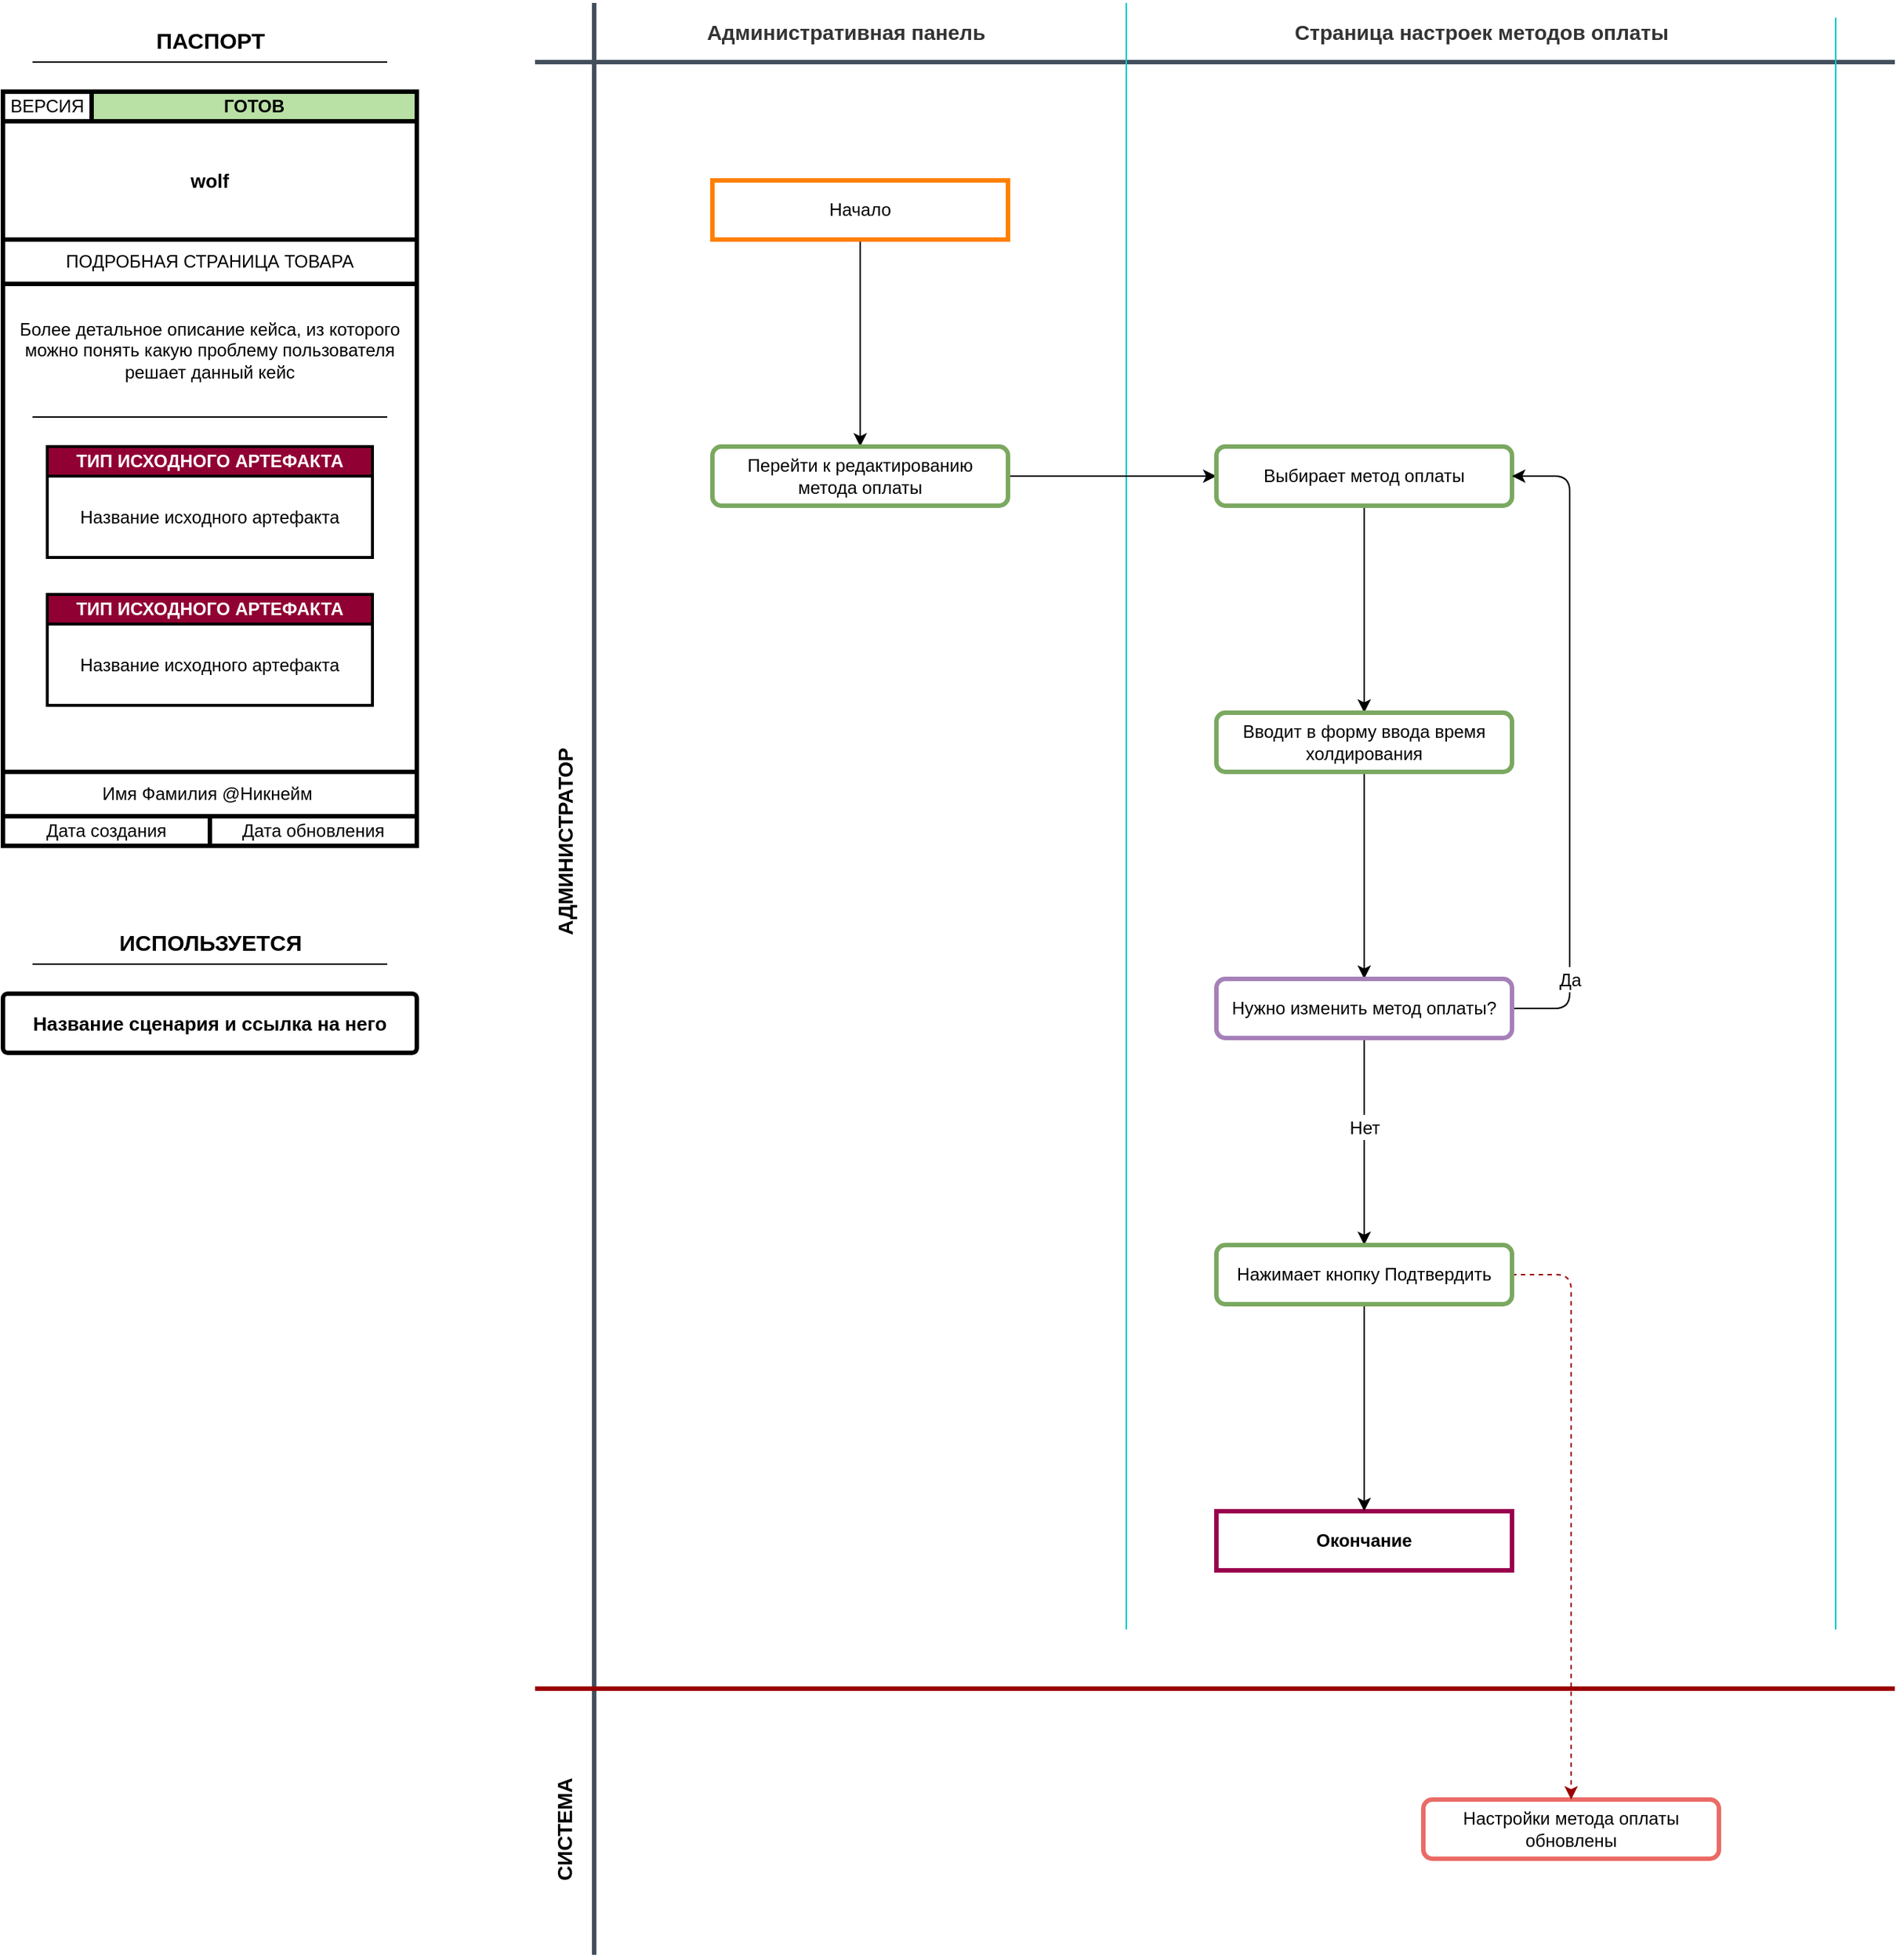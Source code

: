 <mxGraphModel dx="-1379" dy="2034" grid="1" gridSize="10" guides="1" tooltips="1" connect="1" arrows="1" fold="1" page="1" pageScale="1" pageWidth="827" pageHeight="1169" math="0" shadow="0"><root><mxCell id="KTTohui7Mxhl2KfgIVdS-0"/><mxCell id="KTTohui7Mxhl2KfgIVdS-1" parent="KTTohui7Mxhl2KfgIVdS-0"/><object label="&lt;font face=&quot;helvetica&quot;&gt;&lt;span style=&quot;font-size: 13px&quot;&gt;&lt;b&gt;wolf&lt;/b&gt;&lt;/span&gt;&lt;/font&gt;" name_ucd="ok" id="7B9cwwJGxPRJo-1Z6If2-0"><mxCell style="rounded=0;whiteSpace=wrap;html=1;labelBackgroundColor=none;labelBorderColor=none;fontSize=12;fontColor=#000000;strokeColor=#000000;strokeWidth=3;fillColor=default;spacingTop=0;spacingLeft=0;spacingBottom=0;spacing=10;align=center;" parent="KTTohui7Mxhl2KfgIVdS-1" vertex="1"><mxGeometry x="2560" y="-1040" width="280" height="80" as="geometry"/></mxCell></object><mxCell id="7B9cwwJGxPRJo-1Z6If2-1" value="" style="rounded=0;whiteSpace=wrap;html=1;labelBackgroundColor=#E6E6E6;labelBorderColor=none;fontSize=12;fontColor=#B3B3B3;strokeColor=#000000;strokeWidth=3;fillColor=default;" parent="KTTohui7Mxhl2KfgIVdS-1" vertex="1"><mxGeometry x="2560" y="-960" width="280" height="360" as="geometry"/></mxCell><mxCell id="7B9cwwJGxPRJo-1Z6If2-2" value="ПОДРОБНАЯ СТРАНИЦА ТОВАРА" style="rounded=0;whiteSpace=wrap;html=1;labelBackgroundColor=none;labelBorderColor=none;fontSize=12;fontColor=#000000;strokeColor=#000000;strokeWidth=3;fillColor=default;spacing=10;align=center;" parent="KTTohui7Mxhl2KfgIVdS-1" vertex="1"><mxGeometry x="2560" y="-960" width="280" height="30" as="geometry"/></mxCell><UserObject label="Имя Фамилия @Никнейм&amp;nbsp;" id="7B9cwwJGxPRJo-1Z6If2-3"><mxCell style="rounded=0;whiteSpace=wrap;html=1;labelBackgroundColor=none;labelBorderColor=none;fontSize=12;fontColor=#000000;strokeColor=#000000;strokeWidth=3;fillColor=default;" parent="KTTohui7Mxhl2KfgIVdS-1" vertex="1"><mxGeometry x="2560" y="-600" width="280" height="30" as="geometry"/></mxCell></UserObject><mxCell id="7B9cwwJGxPRJo-1Z6If2-4" value="ВЕРСИЯ" style="rounded=0;whiteSpace=wrap;html=1;labelBackgroundColor=none;labelBorderColor=none;fontSize=12;fontColor=#000000;strokeColor=#000000;strokeWidth=3;fillColor=default;spacing=10;align=center;" parent="KTTohui7Mxhl2KfgIVdS-1" vertex="1"><mxGeometry x="2560" y="-1060" width="60" height="20" as="geometry"/></mxCell><mxCell id="7B9cwwJGxPRJo-1Z6If2-5" value="ГОТОВ" style="rounded=0;whiteSpace=wrap;html=1;labelBackgroundColor=#B9E0A5;labelBorderColor=none;fontSize=12;fontColor=#000000;strokeColor=#000000;strokeWidth=3;fillColor=#B9E0A5;spacing=10;align=center;fontStyle=1" parent="KTTohui7Mxhl2KfgIVdS-1" vertex="1"><mxGeometry x="2620" y="-1060" width="220" height="20" as="geometry"/></mxCell><mxCell id="7B9cwwJGxPRJo-1Z6If2-6" value="Более детальное описание кейса, из которого можно понять какую проблему пользователя решает данный кейс" style="text;html=1;strokeColor=none;fillColor=none;align=center;verticalAlign=middle;whiteSpace=wrap;rounded=0;labelBackgroundColor=none;fontColor=#000000;" parent="KTTohui7Mxhl2KfgIVdS-1" vertex="1"><mxGeometry x="2570" y="-920" width="260" height="70" as="geometry"/></mxCell><mxCell id="7B9cwwJGxPRJo-1Z6If2-7" value="" style="endArrow=none;html=1;rounded=0;fontColor=#000000;" parent="KTTohui7Mxhl2KfgIVdS-1" edge="1"><mxGeometry width="50" height="50" relative="1" as="geometry"><mxPoint x="2580.0" y="-840" as="sourcePoint"/><mxPoint x="2820.0" y="-840" as="targetPoint"/></mxGeometry></mxCell><mxCell id="7B9cwwJGxPRJo-1Z6If2-8" value="Дата создания" style="rounded=0;whiteSpace=wrap;html=1;labelBackgroundColor=none;labelBorderColor=none;fontSize=12;fontColor=#000000;strokeColor=#000000;strokeWidth=3;fillColor=default;spacing=10;align=center;" parent="KTTohui7Mxhl2KfgIVdS-1" vertex="1"><mxGeometry x="2560" y="-570" width="140" height="20" as="geometry"/></mxCell><mxCell id="7B9cwwJGxPRJo-1Z6If2-9" value="Дата обновления" style="rounded=0;whiteSpace=wrap;html=1;labelBackgroundColor=none;labelBorderColor=none;fontSize=12;fontColor=#000000;strokeColor=#000000;strokeWidth=3;fillColor=default;spacing=10;align=center;" parent="KTTohui7Mxhl2KfgIVdS-1" vertex="1"><mxGeometry x="2700" y="-570" width="140" height="20" as="geometry"/></mxCell><mxCell id="7B9cwwJGxPRJo-1Z6If2-10" value="" style="group" parent="KTTohui7Mxhl2KfgIVdS-1" vertex="1" connectable="0"><mxGeometry x="2590" y="-820" width="220" height="75" as="geometry"/></mxCell><mxCell id="7B9cwwJGxPRJo-1Z6If2-11" value="&lt;span style=&quot;font-size: 12px;&quot;&gt;Название исходного артефакта&lt;/span&gt;" style="rounded=0;whiteSpace=wrap;html=1;labelBackgroundColor=none;labelBorderColor=none;fontSize=12;fontColor=#000000;strokeColor=#000000;strokeWidth=2;fillColor=default;align=center;fontStyle=0" parent="7B9cwwJGxPRJo-1Z6If2-10" vertex="1"><mxGeometry y="20" width="220" height="55" as="geometry"/></mxCell><mxCell id="7B9cwwJGxPRJo-1Z6If2-12" value="&lt;span style=&quot;font-size: 12px;&quot;&gt;ТИП ИСХОДНОГО АРТЕФАКТА&lt;/span&gt;" style="rounded=0;whiteSpace=wrap;html=1;labelBackgroundColor=none;labelBorderColor=none;fontSize=12;fontColor=#FFFFFF;strokeColor=#000000;strokeWidth=2;fillColor=#910033;align=center;fontStyle=1" parent="7B9cwwJGxPRJo-1Z6If2-10" vertex="1"><mxGeometry width="220" height="20" as="geometry"/></mxCell><UserObject label="&lt;span style=&quot;font-size: 13px;&quot;&gt;&lt;b&gt;Название сценария и ссылка на него&lt;/b&gt;&lt;/span&gt;" id="7B9cwwJGxPRJo-1Z6If2-13"><mxCell style="rounded=1;whiteSpace=wrap;html=1;fontSize=12;strokeColor=#000000;strokeWidth=3;arcSize=8;" parent="KTTohui7Mxhl2KfgIVdS-1" vertex="1"><mxGeometry x="2560" y="-450" width="280" height="40" as="geometry"/></mxCell></UserObject><mxCell id="7B9cwwJGxPRJo-1Z6If2-14" value="ИСПОЛЬЗУЕТСЯ" style="text;html=1;strokeColor=none;fillColor=none;align=center;verticalAlign=middle;whiteSpace=wrap;rounded=0;fontStyle=1;fontSize=15;" parent="KTTohui7Mxhl2KfgIVdS-1" vertex="1"><mxGeometry x="2632.5" y="-500" width="135" height="30" as="geometry"/></mxCell><mxCell id="7B9cwwJGxPRJo-1Z6If2-15" value="" style="endArrow=none;html=1;rounded=0;fontSize=15;" parent="KTTohui7Mxhl2KfgIVdS-1" edge="1"><mxGeometry width="50" height="50" relative="1" as="geometry"><mxPoint x="2580.0" y="-470" as="sourcePoint"/><mxPoint x="2820.0" y="-470" as="targetPoint"/></mxGeometry></mxCell><mxCell id="7B9cwwJGxPRJo-1Z6If2-16" value="ПАСПОРТ" style="text;html=1;strokeColor=none;fillColor=none;align=center;verticalAlign=middle;whiteSpace=wrap;rounded=0;fontStyle=1;fontSize=15;" parent="KTTohui7Mxhl2KfgIVdS-1" vertex="1"><mxGeometry x="2632.5" y="-1110" width="135" height="30" as="geometry"/></mxCell><mxCell id="7B9cwwJGxPRJo-1Z6If2-17" value="" style="endArrow=none;html=1;rounded=0;fontSize=15;" parent="KTTohui7Mxhl2KfgIVdS-1" edge="1"><mxGeometry width="50" height="50" relative="1" as="geometry"><mxPoint x="2580.0" y="-1080" as="sourcePoint"/><mxPoint x="2820.0" y="-1080" as="targetPoint"/></mxGeometry></mxCell><mxCell id="7B9cwwJGxPRJo-1Z6If2-18" value="" style="group" parent="KTTohui7Mxhl2KfgIVdS-1" vertex="1" connectable="0"><mxGeometry x="2590" y="-720" width="220" height="75" as="geometry"/></mxCell><mxCell id="7B9cwwJGxPRJo-1Z6If2-19" value="&lt;span style=&quot;font-size: 12px;&quot;&gt;Название исходного артефакта&lt;/span&gt;" style="rounded=0;whiteSpace=wrap;html=1;labelBackgroundColor=none;labelBorderColor=none;fontSize=12;fontColor=#000000;strokeColor=#000000;strokeWidth=2;fillColor=default;align=center;fontStyle=0" parent="7B9cwwJGxPRJo-1Z6If2-18" vertex="1"><mxGeometry y="20" width="220" height="55" as="geometry"/></mxCell><mxCell id="7B9cwwJGxPRJo-1Z6If2-20" value="&lt;span style=&quot;font-size: 12px;&quot;&gt;ТИП ИСХОДНОГО АРТЕФАКТА&lt;/span&gt;" style="rounded=0;whiteSpace=wrap;html=1;labelBackgroundColor=none;labelBorderColor=none;fontSize=12;fontColor=#FFFFFF;strokeColor=#000000;strokeWidth=2;fillColor=#910033;align=center;fontStyle=1" parent="7B9cwwJGxPRJo-1Z6If2-18" vertex="1"><mxGeometry width="220" height="20" as="geometry"/></mxCell><mxCell id="7B9cwwJGxPRJo-1Z6If2-21" value="" style="endArrow=none;html=1;rounded=0;strokeColor=#444F5E;strokeWidth=3;" parent="KTTohui7Mxhl2KfgIVdS-1" edge="1"><mxGeometry width="50" height="50" relative="1" as="geometry"><mxPoint x="2960" y="200" as="sourcePoint"/><mxPoint x="2960.0" y="-1120" as="targetPoint"/></mxGeometry></mxCell><mxCell id="7B9cwwJGxPRJo-1Z6If2-22" value="" style="endArrow=none;html=1;rounded=0;strokeColor=#444F5E;strokeWidth=3;" parent="KTTohui7Mxhl2KfgIVdS-1" edge="1"><mxGeometry width="50" height="50" relative="1" as="geometry"><mxPoint x="3840" y="-1080" as="sourcePoint"/><mxPoint x="2920.0" y="-1080" as="targetPoint"/></mxGeometry></mxCell><mxCell id="7B9cwwJGxPRJo-1Z6If2-23" value="&lt;span style=&quot;color: rgb(51 , 51 , 51)&quot;&gt;Административная панель&lt;/span&gt;" style="text;html=1;strokeColor=none;fillColor=none;align=center;verticalAlign=middle;whiteSpace=wrap;rounded=0;fontStyle=1;fontSize=14;" parent="KTTohui7Mxhl2KfgIVdS-1" vertex="1"><mxGeometry x="3020" y="-1110" width="221" height="20" as="geometry"/></mxCell><mxCell id="7B9cwwJGxPRJo-1Z6If2-24" value="АДМИНИСТРАТОР" style="text;html=1;strokeColor=none;fillColor=none;align=center;verticalAlign=middle;whiteSpace=wrap;rounded=0;fontStyle=1;fontSize=14;horizontal=0;" parent="KTTohui7Mxhl2KfgIVdS-1" vertex="1"><mxGeometry x="2920" y="-660" width="40" height="215" as="geometry"/></mxCell><mxCell id="7B9cwwJGxPRJo-1Z6If2-25" value="Настройки метода оплаты обновлены" style="rounded=1;whiteSpace=wrap;html=1;fontSize=12;strokeColor=#EA6B66;strokeWidth=3;spacing=4;spacingTop=4;spacingBottom=4;spacingRight=4;spacingLeft=4;" parent="KTTohui7Mxhl2KfgIVdS-1" vertex="1"><mxGeometry x="3521" y="95" width="200" height="40" as="geometry"/></mxCell><mxCell id="7B9cwwJGxPRJo-1Z6If2-26" value="" style="endArrow=none;html=1;rounded=0;strokeColor=#990000;strokeWidth=3;" parent="KTTohui7Mxhl2KfgIVdS-1" edge="1"><mxGeometry width="50" height="50" relative="1" as="geometry"><mxPoint x="3840" y="20" as="sourcePoint"/><mxPoint x="2920.0" y="20" as="targetPoint"/></mxGeometry></mxCell><mxCell id="7B9cwwJGxPRJo-1Z6If2-27" value="СИСТЕМА" style="text;html=1;strokeColor=none;fillColor=none;align=center;verticalAlign=middle;whiteSpace=wrap;rounded=0;fontStyle=1;fontSize=14;horizontal=0;" parent="KTTohui7Mxhl2KfgIVdS-1" vertex="1"><mxGeometry x="2920" y="50" width="40" height="130" as="geometry"/></mxCell><mxCell id="7B9cwwJGxPRJo-1Z6If2-28" value="" style="edgeStyle=orthogonalEdgeStyle;rounded=0;orthogonalLoop=1;jettySize=auto;html=1;fontSize=14;entryX=0.5;entryY=0;entryDx=0;entryDy=0;" parent="KTTohui7Mxhl2KfgIVdS-1" source="7B9cwwJGxPRJo-1Z6If2-29" target="7B9cwwJGxPRJo-1Z6If2-33" edge="1"><mxGeometry relative="1" as="geometry"><mxPoint x="3140" y="-820" as="targetPoint"/></mxGeometry></mxCell><mxCell id="7B9cwwJGxPRJo-1Z6If2-29" value="Начало" style="rounded=0;whiteSpace=wrap;html=1;fontSize=12;strokeColor=#FF8000;strokeWidth=3;" parent="KTTohui7Mxhl2KfgIVdS-1" vertex="1"><mxGeometry x="3040" y="-1000" width="200" height="40" as="geometry"/></mxCell><mxCell id="7B9cwwJGxPRJo-1Z6If2-30" value="Окончание" style="rounded=0;whiteSpace=wrap;html=1;strokeColor=#99004D;strokeWidth=3;glass=0;sketch=0;shadow=0;spacing=4;fontStyle=1" parent="KTTohui7Mxhl2KfgIVdS-1" vertex="1"><mxGeometry x="3381" y="-100" width="200" height="40" as="geometry"/></mxCell><mxCell id="7B9cwwJGxPRJo-1Z6If2-31" value="" style="endArrow=none;html=1;rounded=0;strokeColor=#00CCCC;" parent="KTTohui7Mxhl2KfgIVdS-1" edge="1"><mxGeometry width="50" height="50" relative="1" as="geometry"><mxPoint x="3320" y="-20" as="sourcePoint"/><mxPoint x="3320" y="-1120" as="targetPoint"/></mxGeometry></mxCell><mxCell id="7B9cwwJGxPRJo-1Z6If2-32" style="edgeStyle=orthogonalEdgeStyle;rounded=0;orthogonalLoop=1;jettySize=auto;html=1;exitX=1;exitY=0.5;exitDx=0;exitDy=0;entryX=0;entryY=0.5;entryDx=0;entryDy=0;fontSize=14;" parent="KTTohui7Mxhl2KfgIVdS-1" source="7B9cwwJGxPRJo-1Z6If2-33" target="7B9cwwJGxPRJo-1Z6If2-36" edge="1"><mxGeometry relative="1" as="geometry"/></mxCell><mxCell id="7B9cwwJGxPRJo-1Z6If2-33" value="Перейти к редактированию метода оплаты" style="rounded=1;whiteSpace=wrap;html=1;fontSize=12;strokeColor=#7AA860;strokeWidth=3;labelBackgroundColor=none;imageWidth=24;imageHeight=24;spacing=4;spacingTop=4;spacingBottom=4;spacingLeft=4;spacingRight=4;glass=0;sketch=0;shadow=0;gradientColor=none;" parent="KTTohui7Mxhl2KfgIVdS-1" vertex="1"><mxGeometry x="3040" y="-820" width="200" height="40" as="geometry"/></mxCell><mxCell id="7B9cwwJGxPRJo-1Z6If2-34" value="&lt;span style=&quot;color: rgb(51 , 51 , 51)&quot;&gt;Страница настроек методов оплаты&lt;/span&gt;" style="text;html=1;strokeColor=none;fillColor=none;align=center;verticalAlign=middle;whiteSpace=wrap;rounded=0;fontStyle=1;fontSize=14;" parent="KTTohui7Mxhl2KfgIVdS-1" vertex="1"><mxGeometry x="3410" y="-1110" width="301" height="20" as="geometry"/></mxCell><mxCell id="7B9cwwJGxPRJo-1Z6If2-35" style="edgeStyle=orthogonalEdgeStyle;rounded=0;orthogonalLoop=1;jettySize=auto;html=1;exitX=0.5;exitY=1;exitDx=0;exitDy=0;entryX=0.5;entryY=0;entryDx=0;entryDy=0;fontSize=14;" parent="KTTohui7Mxhl2KfgIVdS-1" source="7B9cwwJGxPRJo-1Z6If2-36" target="7B9cwwJGxPRJo-1Z6If2-38" edge="1"><mxGeometry relative="1" as="geometry"/></mxCell><mxCell id="7B9cwwJGxPRJo-1Z6If2-36" value="Выбирает метод оплаты" style="rounded=1;whiteSpace=wrap;html=1;fontSize=12;strokeColor=#7AA860;strokeWidth=3;labelBackgroundColor=none;imageWidth=24;imageHeight=24;spacing=4;spacingTop=4;spacingBottom=4;spacingLeft=4;spacingRight=4;glass=0;sketch=0;shadow=0;gradientColor=none;" parent="KTTohui7Mxhl2KfgIVdS-1" vertex="1"><mxGeometry x="3381" y="-820" width="200" height="40" as="geometry"/></mxCell><mxCell id="7B9cwwJGxPRJo-1Z6If2-37" style="edgeStyle=orthogonalEdgeStyle;rounded=0;orthogonalLoop=1;jettySize=auto;html=1;exitX=0.5;exitY=1;exitDx=0;exitDy=0;entryX=0.5;entryY=0;entryDx=0;entryDy=0;fontSize=14;" parent="KTTohui7Mxhl2KfgIVdS-1" source="7B9cwwJGxPRJo-1Z6If2-38" target="7B9cwwJGxPRJo-1Z6If2-42" edge="1"><mxGeometry relative="1" as="geometry"/></mxCell><mxCell id="7B9cwwJGxPRJo-1Z6If2-38" value="Вводит в форму ввода время холдирования" style="rounded=1;whiteSpace=wrap;html=1;fontSize=12;strokeColor=#7AA860;strokeWidth=3;labelBackgroundColor=none;imageWidth=24;imageHeight=24;spacing=4;spacingTop=4;spacingBottom=4;spacingLeft=4;spacingRight=4;glass=0;sketch=0;shadow=0;gradientColor=none;" parent="KTTohui7Mxhl2KfgIVdS-1" vertex="1"><mxGeometry x="3381" y="-640" width="200" height="40" as="geometry"/></mxCell><mxCell id="7B9cwwJGxPRJo-1Z6If2-39" value="" style="endArrow=none;html=1;rounded=0;strokeColor=#00CCCC;" parent="KTTohui7Mxhl2KfgIVdS-1" edge="1"><mxGeometry width="50" height="50" relative="1" as="geometry"><mxPoint x="3800" y="-20" as="sourcePoint"/><mxPoint x="3800" y="-1110" as="targetPoint"/></mxGeometry></mxCell><mxCell id="7B9cwwJGxPRJo-1Z6If2-40" value="&lt;font style=&quot;font-size: 12px&quot;&gt;Нет&lt;/font&gt;" style="edgeStyle=orthogonalEdgeStyle;rounded=0;orthogonalLoop=1;jettySize=auto;html=1;exitX=0.5;exitY=1;exitDx=0;exitDy=0;entryX=0.5;entryY=0;entryDx=0;entryDy=0;fontSize=14;" parent="KTTohui7Mxhl2KfgIVdS-1" source="7B9cwwJGxPRJo-1Z6If2-42" target="7B9cwwJGxPRJo-1Z6If2-45" edge="1"><mxGeometry x="-0.143" relative="1" as="geometry"><mxPoint as="offset"/></mxGeometry></mxCell><mxCell id="7B9cwwJGxPRJo-1Z6If2-41" value="&lt;font style=&quot;font-size: 12px&quot;&gt;Да&lt;/font&gt;" style="edgeStyle=orthogonalEdgeStyle;rounded=1;orthogonalLoop=1;jettySize=auto;html=1;exitX=1;exitY=0.5;exitDx=0;exitDy=0;entryX=1;entryY=0.5;entryDx=0;entryDy=0;fontSize=14;" parent="KTTohui7Mxhl2KfgIVdS-1" source="7B9cwwJGxPRJo-1Z6If2-42" target="7B9cwwJGxPRJo-1Z6If2-36" edge="1"><mxGeometry x="-0.731" relative="1" as="geometry"><Array as="points"><mxPoint x="3620" y="-440"/><mxPoint x="3620" y="-800"/></Array><mxPoint as="offset"/></mxGeometry></mxCell><mxCell id="7B9cwwJGxPRJo-1Z6If2-42" value="Нужно изменить метод оплаты?" style="rounded=1;whiteSpace=wrap;html=1;fontSize=12;strokeColor=#A680B8;strokeWidth=3;labelBackgroundColor=none;imageWidth=24;imageHeight=24;spacing=4;spacingTop=4;spacingBottom=4;spacingLeft=4;spacingRight=4;glass=0;sketch=0;shadow=0;gradientColor=none;" parent="KTTohui7Mxhl2KfgIVdS-1" vertex="1"><mxGeometry x="3381" y="-460" width="200" height="40" as="geometry"/></mxCell><mxCell id="7B9cwwJGxPRJo-1Z6If2-43" style="edgeStyle=orthogonalEdgeStyle;rounded=0;orthogonalLoop=1;jettySize=auto;html=1;exitX=0.5;exitY=1;exitDx=0;exitDy=0;entryX=0.5;entryY=0;entryDx=0;entryDy=0;fontSize=14;" parent="KTTohui7Mxhl2KfgIVdS-1" source="7B9cwwJGxPRJo-1Z6If2-45" target="7B9cwwJGxPRJo-1Z6If2-30" edge="1"><mxGeometry relative="1" as="geometry"/></mxCell><mxCell id="7B9cwwJGxPRJo-1Z6If2-44" style="edgeStyle=orthogonalEdgeStyle;rounded=1;orthogonalLoop=1;jettySize=auto;html=1;exitX=1;exitY=0.5;exitDx=0;exitDy=0;entryX=0.5;entryY=0;entryDx=0;entryDy=0;fontSize=12;strokeColor=#990000;dashed=1;" parent="KTTohui7Mxhl2KfgIVdS-1" source="7B9cwwJGxPRJo-1Z6If2-45" target="7B9cwwJGxPRJo-1Z6If2-25" edge="1"><mxGeometry relative="1" as="geometry"/></mxCell><mxCell id="7B9cwwJGxPRJo-1Z6If2-45" value="Нажимает кнопку Подтвердить" style="rounded=1;whiteSpace=wrap;html=1;fontSize=12;strokeColor=#7AA860;strokeWidth=3;labelBackgroundColor=none;imageWidth=24;imageHeight=24;spacing=4;spacingTop=4;spacingBottom=4;spacingLeft=4;spacingRight=4;glass=0;sketch=0;shadow=0;gradientColor=none;" parent="KTTohui7Mxhl2KfgIVdS-1" vertex="1"><mxGeometry x="3381" y="-280" width="200" height="40" as="geometry"/></mxCell></root></mxGraphModel>